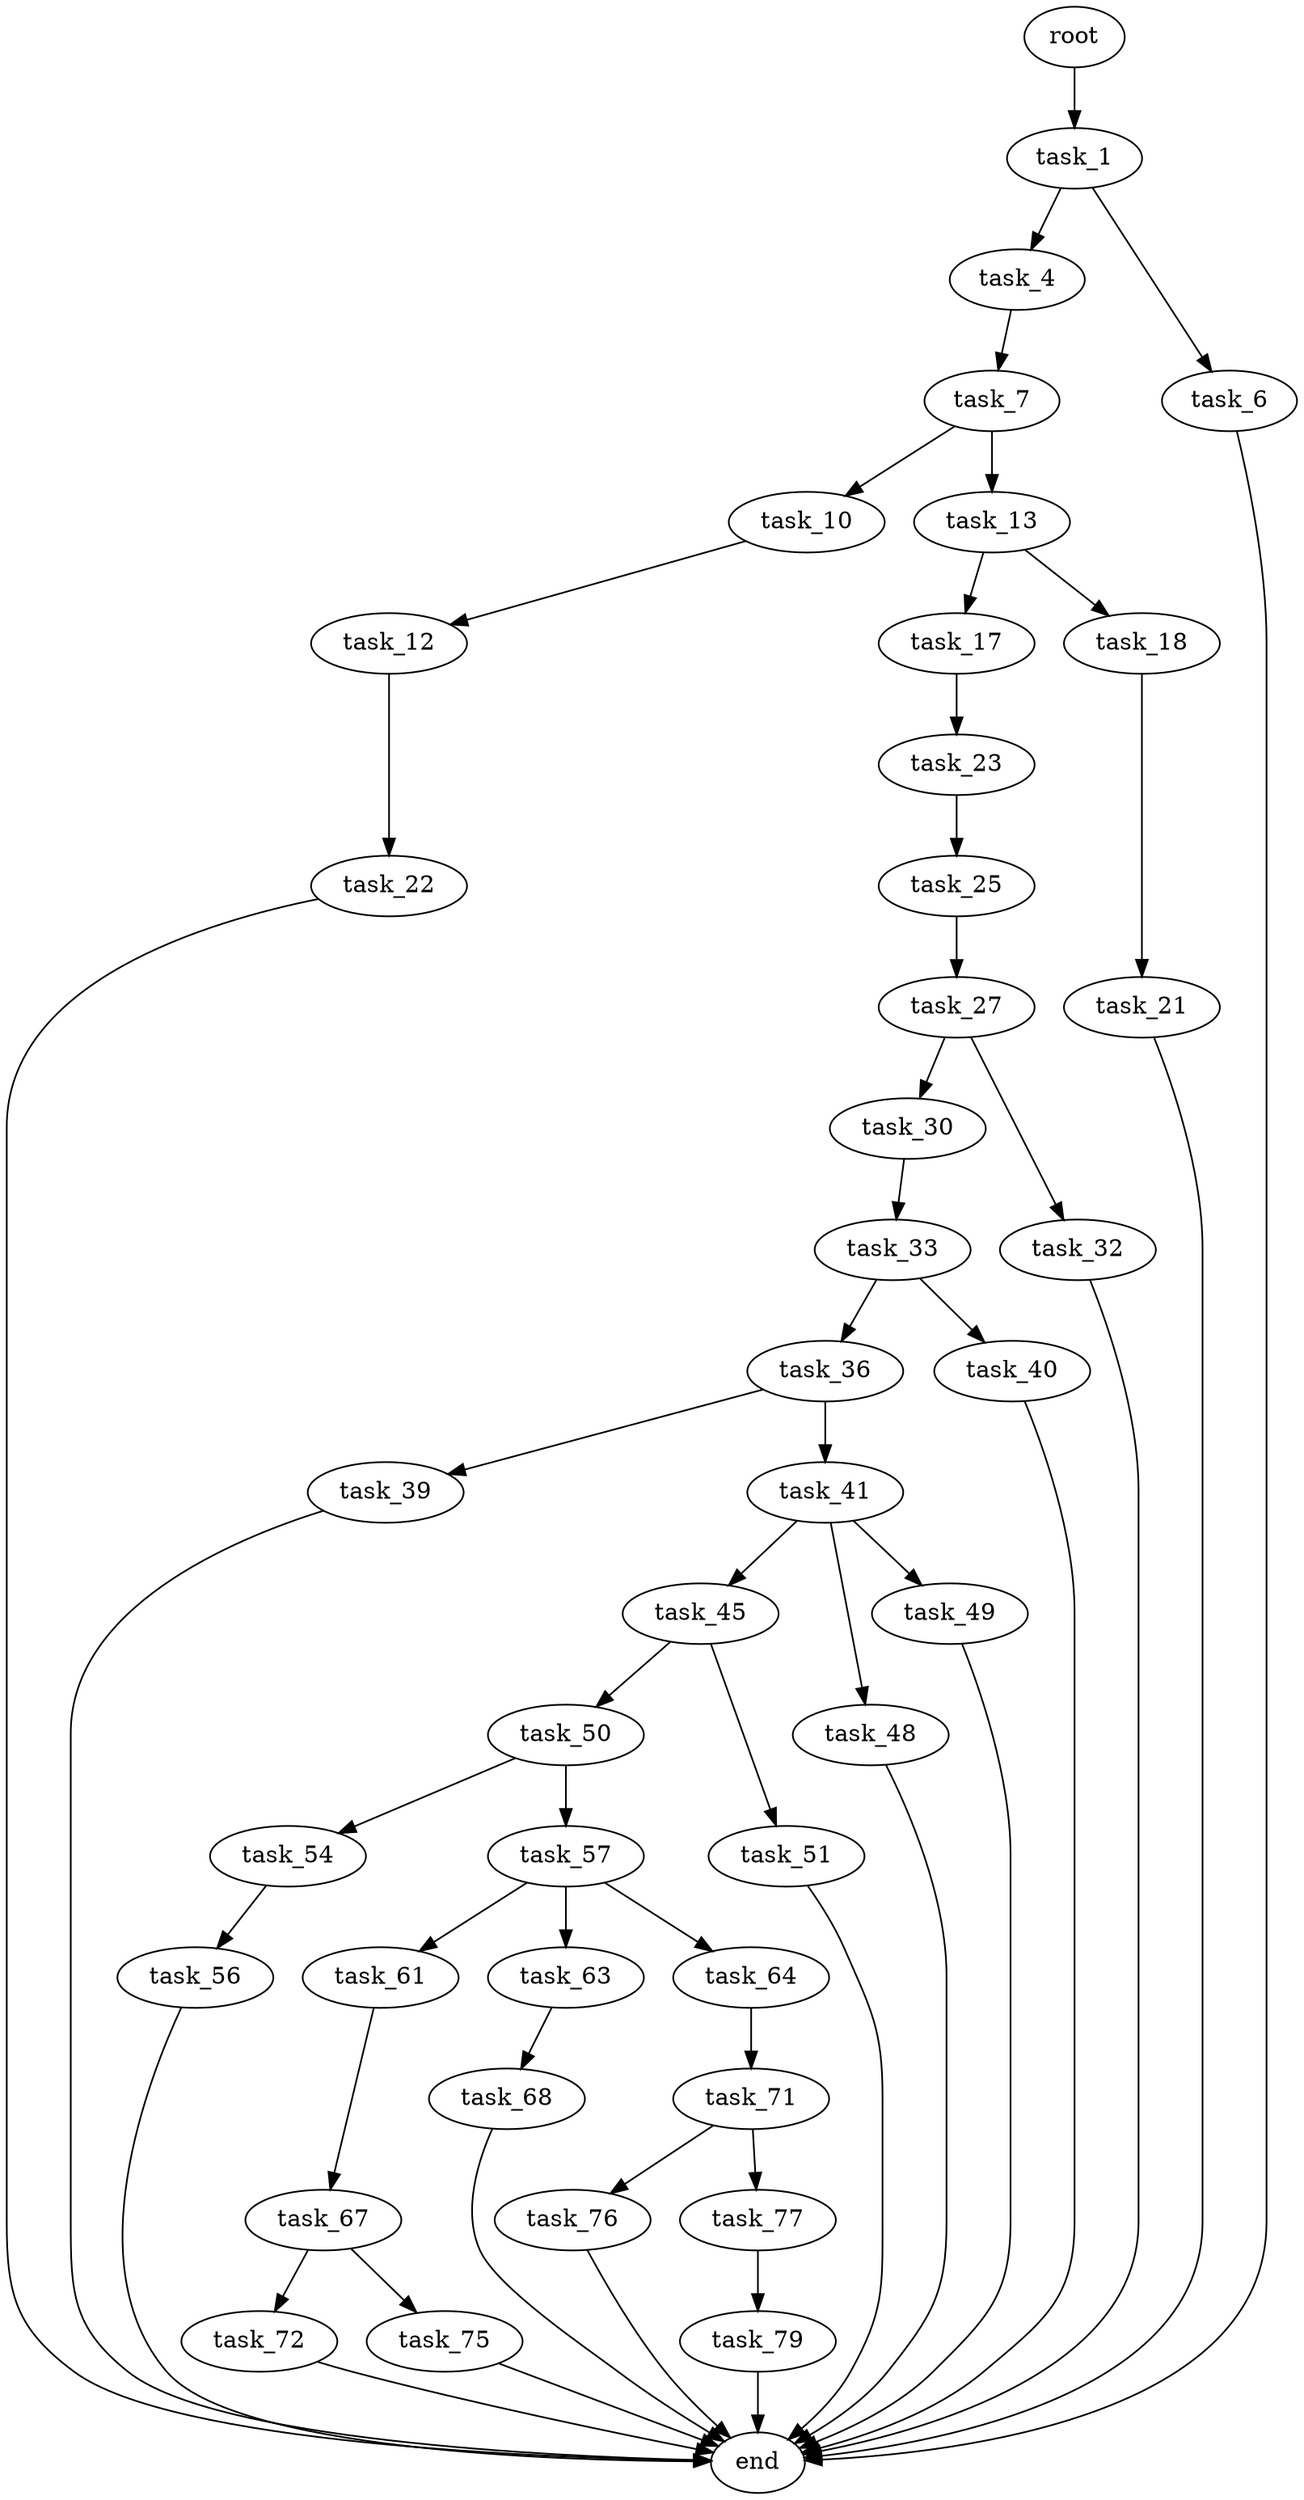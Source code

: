 digraph G {
  root [size="0.000000"];
  task_1 [size="1229291419.000000"];
  task_4 [size="7399169566.000000"];
  task_6 [size="359847330128.000000"];
  task_7 [size="11866991563.000000"];
  end [size="0.000000"];
  task_10 [size="275818310580.000000"];
  task_13 [size="2434468674.000000"];
  task_12 [size="10147588395.000000"];
  task_22 [size="1073741824000.000000"];
  task_17 [size="8589934592.000000"];
  task_18 [size="390500507714.000000"];
  task_23 [size="51682015619.000000"];
  task_21 [size="394449984574.000000"];
  task_25 [size="8589934592.000000"];
  task_27 [size="134217728000.000000"];
  task_30 [size="228493367523.000000"];
  task_32 [size="368293445632.000000"];
  task_33 [size="318005980792.000000"];
  task_36 [size="68719476736.000000"];
  task_40 [size="77687242315.000000"];
  task_39 [size="2828114402.000000"];
  task_41 [size="42163485581.000000"];
  task_45 [size="281219376014.000000"];
  task_48 [size="68719476736.000000"];
  task_49 [size="13062450770.000000"];
  task_50 [size="14744168868.000000"];
  task_51 [size="12649336074.000000"];
  task_54 [size="368293445632.000000"];
  task_57 [size="489733379412.000000"];
  task_56 [size="3444176642.000000"];
  task_61 [size="15703673640.000000"];
  task_63 [size="12744749968.000000"];
  task_64 [size="23779863960.000000"];
  task_67 [size="428038808.000000"];
  task_68 [size="4977875301.000000"];
  task_71 [size="1731496624.000000"];
  task_72 [size="28621066324.000000"];
  task_75 [size="1293971703.000000"];
  task_76 [size="199791441346.000000"];
  task_77 [size="11716449712.000000"];
  task_79 [size="134217728000.000000"];

  root -> task_1 [size="1.000000"];
  task_1 -> task_4 [size="33554432.000000"];
  task_1 -> task_6 [size="33554432.000000"];
  task_4 -> task_7 [size="134217728.000000"];
  task_6 -> end [size="1.000000"];
  task_7 -> task_10 [size="411041792.000000"];
  task_7 -> task_13 [size="411041792.000000"];
  task_10 -> task_12 [size="301989888.000000"];
  task_13 -> task_17 [size="301989888.000000"];
  task_13 -> task_18 [size="301989888.000000"];
  task_12 -> task_22 [size="301989888.000000"];
  task_22 -> end [size="1.000000"];
  task_17 -> task_23 [size="33554432.000000"];
  task_18 -> task_21 [size="411041792.000000"];
  task_23 -> task_25 [size="838860800.000000"];
  task_21 -> end [size="1.000000"];
  task_25 -> task_27 [size="33554432.000000"];
  task_27 -> task_30 [size="209715200.000000"];
  task_27 -> task_32 [size="209715200.000000"];
  task_30 -> task_33 [size="411041792.000000"];
  task_32 -> end [size="1.000000"];
  task_33 -> task_36 [size="301989888.000000"];
  task_33 -> task_40 [size="301989888.000000"];
  task_36 -> task_39 [size="134217728.000000"];
  task_36 -> task_41 [size="134217728.000000"];
  task_40 -> end [size="1.000000"];
  task_39 -> end [size="1.000000"];
  task_41 -> task_45 [size="33554432.000000"];
  task_41 -> task_48 [size="33554432.000000"];
  task_41 -> task_49 [size="33554432.000000"];
  task_45 -> task_50 [size="411041792.000000"];
  task_45 -> task_51 [size="411041792.000000"];
  task_48 -> end [size="1.000000"];
  task_49 -> end [size="1.000000"];
  task_50 -> task_54 [size="33554432.000000"];
  task_50 -> task_57 [size="33554432.000000"];
  task_51 -> end [size="1.000000"];
  task_54 -> task_56 [size="411041792.000000"];
  task_57 -> task_61 [size="411041792.000000"];
  task_57 -> task_63 [size="411041792.000000"];
  task_57 -> task_64 [size="411041792.000000"];
  task_56 -> end [size="1.000000"];
  task_61 -> task_67 [size="536870912.000000"];
  task_63 -> task_68 [size="411041792.000000"];
  task_64 -> task_71 [size="33554432.000000"];
  task_67 -> task_72 [size="33554432.000000"];
  task_67 -> task_75 [size="33554432.000000"];
  task_68 -> end [size="1.000000"];
  task_71 -> task_76 [size="134217728.000000"];
  task_71 -> task_77 [size="134217728.000000"];
  task_72 -> end [size="1.000000"];
  task_75 -> end [size="1.000000"];
  task_76 -> end [size="1.000000"];
  task_77 -> task_79 [size="33554432.000000"];
  task_79 -> end [size="1.000000"];
}
